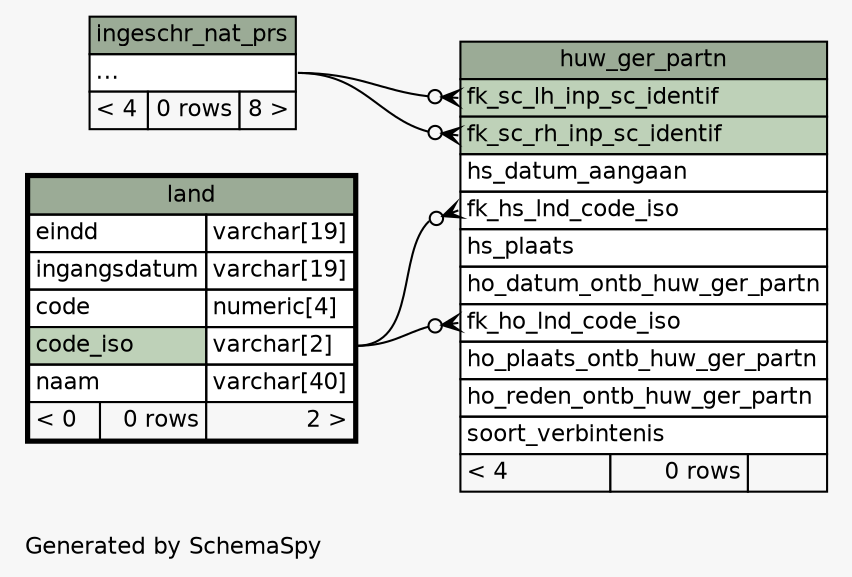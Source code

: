 // dot 2.43.0 on Linux 5.15.0-57-generic
// SchemaSpy rev Unknown
digraph "twoDegreesRelationshipsDiagram" {
  graph [
    rankdir="RL"
    bgcolor="#f7f7f7"
    label="\nGenerated by SchemaSpy"
    labeljust="l"
    nodesep="0.18"
    ranksep="0.46"
    fontname="Helvetica"
    fontsize="11"
  ];
  node [
    fontname="Helvetica"
    fontsize="11"
    shape="plaintext"
  ];
  edge [
    arrowsize="0.8"
  ];
  "huw_ger_partn":"fk_ho_lnd_code_iso":w -> "land":"code_iso.type":e [arrowhead=none dir=back arrowtail=crowodot];
  "huw_ger_partn":"fk_hs_lnd_code_iso":w -> "land":"code_iso.type":e [arrowhead=none dir=back arrowtail=crowodot];
  "huw_ger_partn":"fk_sc_lh_inp_sc_identif":w -> "ingeschr_nat_prs":"elipses":e [arrowhead=none dir=back arrowtail=crowodot];
  "huw_ger_partn":"fk_sc_rh_inp_sc_identif":w -> "ingeschr_nat_prs":"elipses":e [arrowhead=none dir=back arrowtail=crowodot];
  "huw_ger_partn" [
    label=<
    <TABLE BORDER="0" CELLBORDER="1" CELLSPACING="0" BGCOLOR="#ffffff">
      <TR><TD COLSPAN="3" BGCOLOR="#9bab96" ALIGN="CENTER">huw_ger_partn</TD></TR>
      <TR><TD PORT="fk_sc_lh_inp_sc_identif" COLSPAN="3" BGCOLOR="#bed1b8" ALIGN="LEFT">fk_sc_lh_inp_sc_identif</TD></TR>
      <TR><TD PORT="fk_sc_rh_inp_sc_identif" COLSPAN="3" BGCOLOR="#bed1b8" ALIGN="LEFT">fk_sc_rh_inp_sc_identif</TD></TR>
      <TR><TD PORT="hs_datum_aangaan" COLSPAN="3" ALIGN="LEFT">hs_datum_aangaan</TD></TR>
      <TR><TD PORT="fk_hs_lnd_code_iso" COLSPAN="3" ALIGN="LEFT">fk_hs_lnd_code_iso</TD></TR>
      <TR><TD PORT="hs_plaats" COLSPAN="3" ALIGN="LEFT">hs_plaats</TD></TR>
      <TR><TD PORT="ho_datum_ontb_huw_ger_partn" COLSPAN="3" ALIGN="LEFT">ho_datum_ontb_huw_ger_partn</TD></TR>
      <TR><TD PORT="fk_ho_lnd_code_iso" COLSPAN="3" ALIGN="LEFT">fk_ho_lnd_code_iso</TD></TR>
      <TR><TD PORT="ho_plaats_ontb_huw_ger_partn" COLSPAN="3" ALIGN="LEFT">ho_plaats_ontb_huw_ger_partn</TD></TR>
      <TR><TD PORT="ho_reden_ontb_huw_ger_partn" COLSPAN="3" ALIGN="LEFT">ho_reden_ontb_huw_ger_partn</TD></TR>
      <TR><TD PORT="soort_verbintenis" COLSPAN="3" ALIGN="LEFT">soort_verbintenis</TD></TR>
      <TR><TD ALIGN="LEFT" BGCOLOR="#f7f7f7">&lt; 4</TD><TD ALIGN="RIGHT" BGCOLOR="#f7f7f7">0 rows</TD><TD ALIGN="RIGHT" BGCOLOR="#f7f7f7">  </TD></TR>
    </TABLE>>
    URL="huw_ger_partn.html"
    tooltip="huw_ger_partn"
  ];
  "ingeschr_nat_prs" [
    label=<
    <TABLE BORDER="0" CELLBORDER="1" CELLSPACING="0" BGCOLOR="#ffffff">
      <TR><TD COLSPAN="3" BGCOLOR="#9bab96" ALIGN="CENTER">ingeschr_nat_prs</TD></TR>
      <TR><TD PORT="elipses" COLSPAN="3" ALIGN="LEFT">...</TD></TR>
      <TR><TD ALIGN="LEFT" BGCOLOR="#f7f7f7">&lt; 4</TD><TD ALIGN="RIGHT" BGCOLOR="#f7f7f7">0 rows</TD><TD ALIGN="RIGHT" BGCOLOR="#f7f7f7">8 &gt;</TD></TR>
    </TABLE>>
    URL="ingeschr_nat_prs.html"
    tooltip="ingeschr_nat_prs"
  ];
  "land" [
    label=<
    <TABLE BORDER="2" CELLBORDER="1" CELLSPACING="0" BGCOLOR="#ffffff">
      <TR><TD COLSPAN="3" BGCOLOR="#9bab96" ALIGN="CENTER">land</TD></TR>
      <TR><TD PORT="eindd" COLSPAN="2" ALIGN="LEFT">eindd</TD><TD PORT="eindd.type" ALIGN="LEFT">varchar[19]</TD></TR>
      <TR><TD PORT="ingangsdatum" COLSPAN="2" ALIGN="LEFT">ingangsdatum</TD><TD PORT="ingangsdatum.type" ALIGN="LEFT">varchar[19]</TD></TR>
      <TR><TD PORT="code" COLSPAN="2" ALIGN="LEFT">code</TD><TD PORT="code.type" ALIGN="LEFT">numeric[4]</TD></TR>
      <TR><TD PORT="code_iso" COLSPAN="2" BGCOLOR="#bed1b8" ALIGN="LEFT">code_iso</TD><TD PORT="code_iso.type" ALIGN="LEFT">varchar[2]</TD></TR>
      <TR><TD PORT="naam" COLSPAN="2" ALIGN="LEFT">naam</TD><TD PORT="naam.type" ALIGN="LEFT">varchar[40]</TD></TR>
      <TR><TD ALIGN="LEFT" BGCOLOR="#f7f7f7">&lt; 0</TD><TD ALIGN="RIGHT" BGCOLOR="#f7f7f7">0 rows</TD><TD ALIGN="RIGHT" BGCOLOR="#f7f7f7">2 &gt;</TD></TR>
    </TABLE>>
    URL="land.html"
    tooltip="land"
  ];
}
